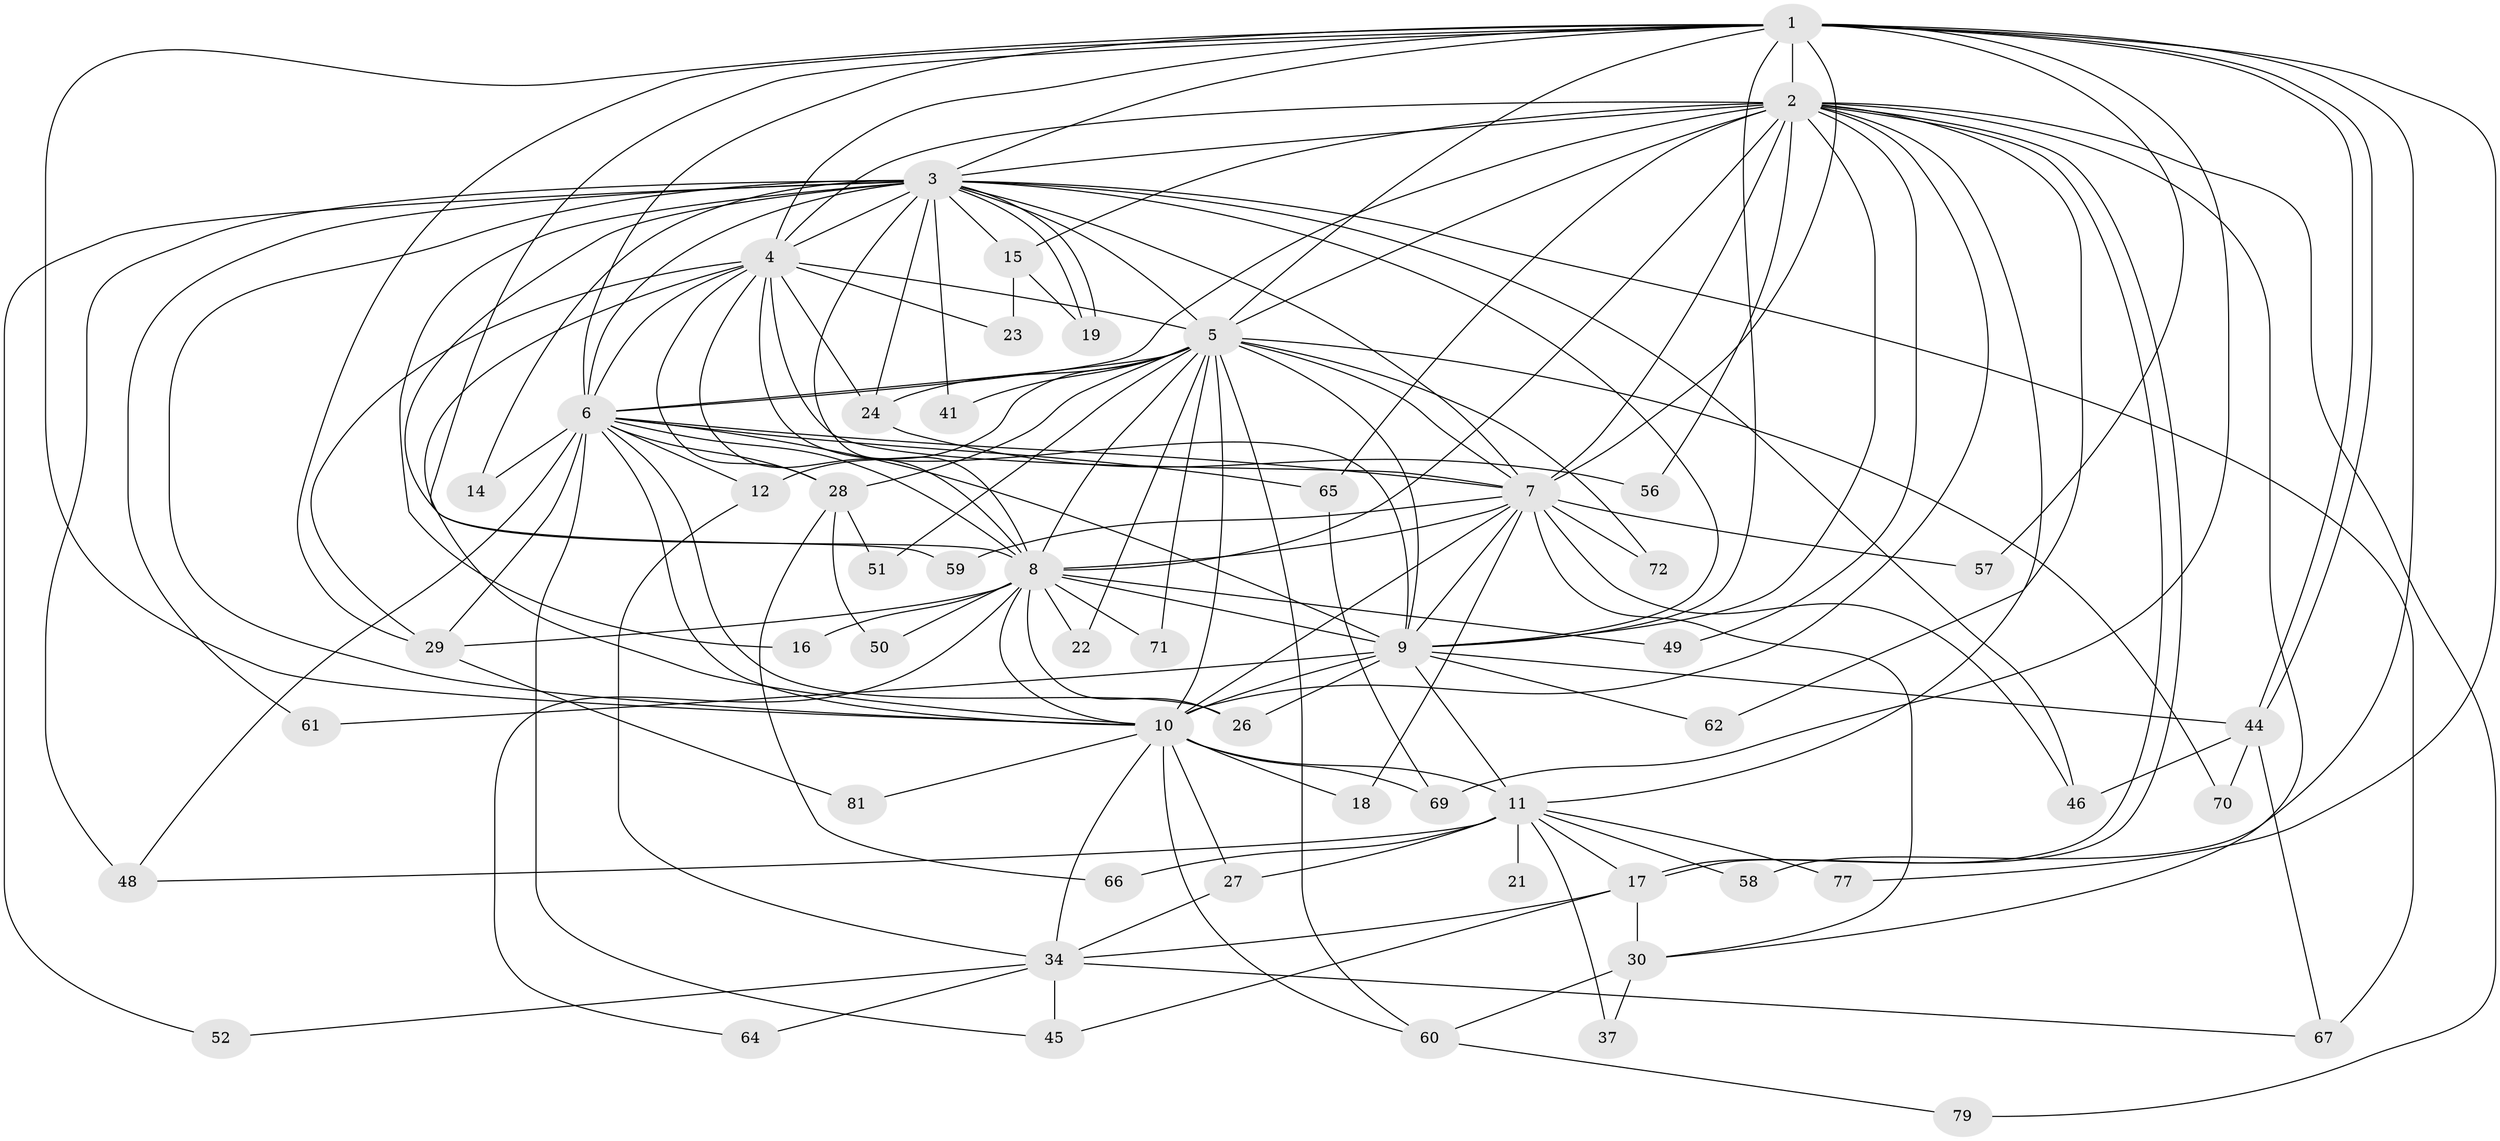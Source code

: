 // original degree distribution, {18: 0.036585365853658534, 21: 0.012195121951219513, 22: 0.012195121951219513, 14: 0.012195121951219513, 20: 0.012195121951219513, 16: 0.012195121951219513, 15: 0.012195121951219513, 17: 0.012195121951219513, 8: 0.024390243902439025, 3: 0.1951219512195122, 6: 0.012195121951219513, 2: 0.5365853658536586, 5: 0.06097560975609756, 4: 0.04878048780487805}
// Generated by graph-tools (version 1.1) at 2025/41/03/06/25 10:41:33]
// undirected, 56 vertices, 154 edges
graph export_dot {
graph [start="1"]
  node [color=gray90,style=filled];
  1 [super="+75"];
  2 [super="+73"];
  3 [super="+39"];
  4 [super="+42"];
  5 [super="+40"];
  6 [super="+53"];
  7 [super="+35"];
  8 [super="+68"];
  9 [super="+31"];
  10 [super="+55"];
  11 [super="+13"];
  12;
  14;
  15 [super="+25"];
  16;
  17 [super="+20"];
  18;
  19;
  21;
  22;
  23;
  24 [super="+32"];
  26;
  27 [super="+43"];
  28 [super="+36"];
  29 [super="+54"];
  30 [super="+33"];
  34 [super="+38"];
  37;
  41;
  44 [super="+47"];
  45 [super="+76"];
  46 [super="+82"];
  48 [super="+63"];
  49;
  50;
  51;
  52;
  56;
  57;
  58;
  59;
  60 [super="+80"];
  61;
  62;
  64;
  65 [super="+78"];
  66;
  67 [super="+74"];
  69;
  70;
  71;
  72;
  77;
  79;
  81;
  1 -- 2 [weight=3];
  1 -- 3;
  1 -- 4;
  1 -- 5;
  1 -- 6;
  1 -- 7;
  1 -- 8;
  1 -- 9;
  1 -- 10;
  1 -- 29;
  1 -- 44;
  1 -- 44;
  1 -- 57;
  1 -- 58;
  1 -- 69;
  1 -- 77;
  2 -- 3;
  2 -- 4;
  2 -- 5;
  2 -- 6;
  2 -- 7;
  2 -- 8;
  2 -- 9;
  2 -- 10;
  2 -- 11;
  2 -- 15;
  2 -- 17;
  2 -- 17;
  2 -- 30;
  2 -- 49;
  2 -- 56;
  2 -- 62;
  2 -- 65;
  2 -- 79;
  3 -- 4 [weight=2];
  3 -- 5;
  3 -- 6;
  3 -- 7;
  3 -- 8;
  3 -- 9;
  3 -- 10;
  3 -- 14;
  3 -- 15 [weight=2];
  3 -- 16;
  3 -- 19;
  3 -- 19;
  3 -- 24;
  3 -- 41;
  3 -- 46;
  3 -- 52;
  3 -- 59;
  3 -- 61;
  3 -- 48;
  3 -- 67;
  4 -- 5;
  4 -- 6;
  4 -- 7;
  4 -- 8;
  4 -- 9;
  4 -- 10;
  4 -- 23;
  4 -- 28;
  4 -- 24;
  4 -- 29;
  5 -- 6;
  5 -- 7;
  5 -- 8;
  5 -- 9 [weight=2];
  5 -- 10;
  5 -- 12;
  5 -- 22;
  5 -- 24;
  5 -- 41;
  5 -- 51;
  5 -- 60;
  5 -- 70;
  5 -- 71;
  5 -- 72;
  5 -- 28;
  6 -- 7;
  6 -- 8;
  6 -- 9;
  6 -- 10;
  6 -- 12;
  6 -- 14;
  6 -- 26;
  6 -- 28;
  6 -- 45;
  6 -- 65;
  6 -- 29;
  6 -- 48;
  7 -- 8 [weight=2];
  7 -- 9;
  7 -- 10;
  7 -- 18;
  7 -- 30;
  7 -- 46;
  7 -- 57;
  7 -- 59;
  7 -- 72;
  8 -- 9;
  8 -- 10;
  8 -- 16;
  8 -- 22;
  8 -- 26;
  8 -- 29;
  8 -- 49;
  8 -- 50;
  8 -- 64;
  8 -- 71;
  9 -- 10;
  9 -- 61;
  9 -- 62;
  9 -- 11;
  9 -- 26;
  9 -- 44;
  10 -- 11;
  10 -- 18;
  10 -- 27;
  10 -- 34;
  10 -- 81;
  10 -- 60;
  10 -- 69;
  11 -- 21 [weight=2];
  11 -- 27;
  11 -- 37;
  11 -- 77;
  11 -- 48;
  11 -- 66;
  11 -- 58;
  11 -- 17;
  12 -- 34;
  15 -- 23;
  15 -- 19;
  17 -- 45;
  17 -- 34;
  17 -- 30;
  24 -- 56;
  27 -- 34;
  28 -- 50;
  28 -- 66;
  28 -- 51;
  29 -- 81;
  30 -- 37;
  30 -- 60;
  34 -- 52;
  34 -- 64;
  34 -- 45;
  34 -- 67;
  44 -- 67;
  44 -- 70;
  44 -- 46;
  60 -- 79;
  65 -- 69;
}
